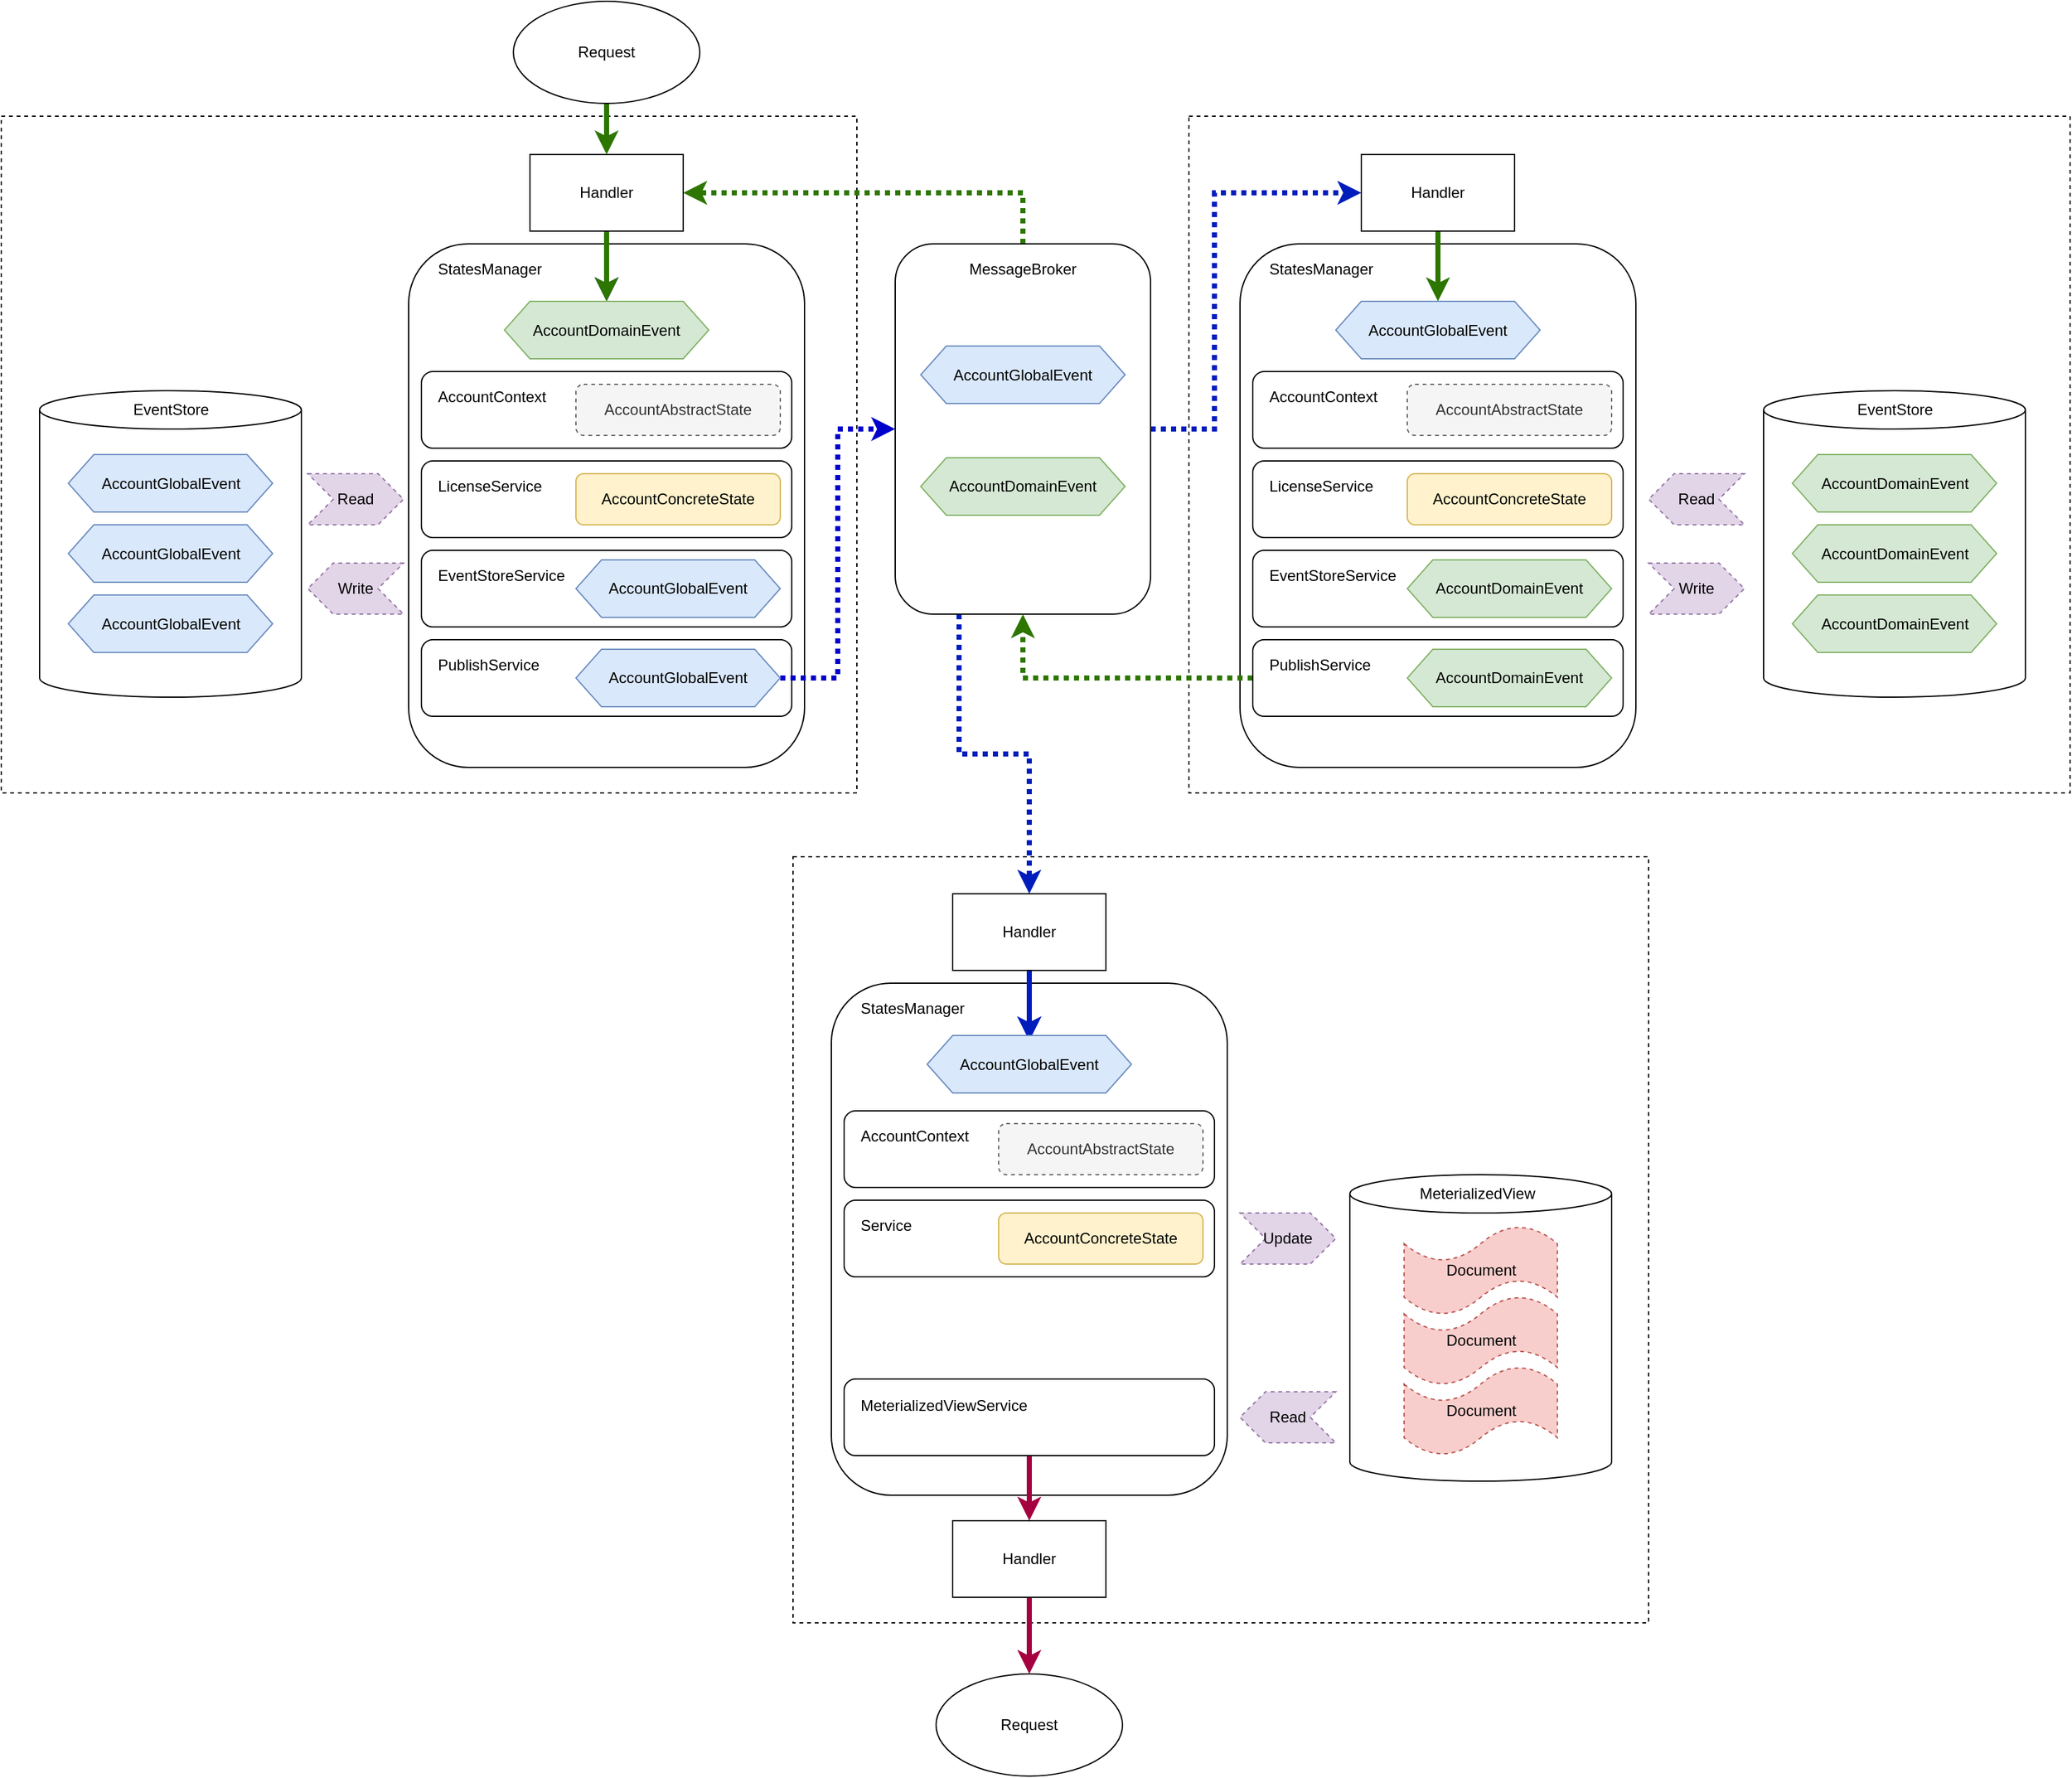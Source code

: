 <mxfile version="14.2.9" type="github">
  <diagram id="admTBz_KrJmi1BbA4oSx" name="Page-1">
    <mxGraphModel dx="2858" dy="1090" grid="1" gridSize="10" guides="1" tooltips="1" connect="1" arrows="1" fold="1" page="1" pageScale="1" pageWidth="827" pageHeight="1169" math="0" shadow="0">
      <root>
        <mxCell id="0" />
        <mxCell id="1" parent="0" />
        <mxCell id="mFbpa8uduFXjR7Y9WIhg-90" value="" style="rounded=0;whiteSpace=wrap;html=1;dashed=1;sketch=0;" vertex="1" parent="1">
          <mxGeometry x="-280" y="130" width="670" height="530" as="geometry" />
        </mxCell>
        <mxCell id="mFbpa8uduFXjR7Y9WIhg-89" value="" style="rounded=0;whiteSpace=wrap;html=1;dashed=1;sketch=0;" vertex="1" parent="1">
          <mxGeometry x="650" y="130" width="690" height="530" as="geometry" />
        </mxCell>
        <mxCell id="mFbpa8uduFXjR7Y9WIhg-88" value="" style="rounded=0;whiteSpace=wrap;html=1;dashed=1;sketch=0;" vertex="1" parent="1">
          <mxGeometry x="340" y="710" width="670" height="600" as="geometry" />
        </mxCell>
        <mxCell id="mFbpa8uduFXjR7Y9WIhg-39" value="" style="shape=cylinder3;whiteSpace=wrap;html=1;boundedLbl=1;backgroundOutline=1;size=15;" vertex="1" parent="1">
          <mxGeometry x="776" y="959" width="205" height="240" as="geometry" />
        </mxCell>
        <mxCell id="jYcr3VotyzjDWBihK4hr-34" value="" style="rounded=1;whiteSpace=wrap;html=1;strokeWidth=1;perimeterSpacing=0;" parent="1" vertex="1">
          <mxGeometry x="39" y="230" width="310" height="410" as="geometry" />
        </mxCell>
        <mxCell id="jYcr3VotyzjDWBihK4hr-35" value="" style="shape=cylinder3;whiteSpace=wrap;html=1;boundedLbl=1;backgroundOutline=1;size=15;" parent="1" vertex="1">
          <mxGeometry x="-250" y="345" width="205" height="240" as="geometry" />
        </mxCell>
        <mxCell id="jYcr3VotyzjDWBihK4hr-39" style="edgeStyle=orthogonalEdgeStyle;rounded=0;orthogonalLoop=1;jettySize=auto;html=1;entryX=0.5;entryY=0;entryDx=0;entryDy=0;strokeWidth=4;strokeColor=#0000CC;" parent="1" source="jYcr3VotyzjDWBihK4hr-40" target="jYcr3VotyzjDWBihK4hr-125" edge="1">
          <mxGeometry relative="1" as="geometry">
            <mxPoint x="194" y="265" as="targetPoint" />
          </mxGeometry>
        </mxCell>
        <mxCell id="mFbpa8uduFXjR7Y9WIhg-10" value="" style="edgeStyle=orthogonalEdgeStyle;rounded=0;orthogonalLoop=1;jettySize=auto;html=1;strokeWidth=4;fillColor=#60a917;strokeColor=#2D7600;" edge="1" parent="1" source="jYcr3VotyzjDWBihK4hr-40" target="jYcr3VotyzjDWBihK4hr-125">
          <mxGeometry relative="1" as="geometry" />
        </mxCell>
        <mxCell id="jYcr3VotyzjDWBihK4hr-40" value="Handler" style="rounded=0;whiteSpace=wrap;html=1;" parent="1" vertex="1">
          <mxGeometry x="134" y="160" width="120" height="60" as="geometry" />
        </mxCell>
        <mxCell id="jYcr3VotyzjDWBihK4hr-44" value="" style="rounded=1;whiteSpace=wrap;html=1;fillColor=#ffffff;" parent="1" vertex="1">
          <mxGeometry x="49" y="540" width="290" height="60" as="geometry" />
        </mxCell>
        <mxCell id="jYcr3VotyzjDWBihK4hr-48" value="" style="rounded=1;whiteSpace=wrap;html=1;fillColor=#ffffff;" parent="1" vertex="1">
          <mxGeometry x="49" y="470" width="290" height="60" as="geometry" />
        </mxCell>
        <mxCell id="jYcr3VotyzjDWBihK4hr-49" value="" style="rounded=1;whiteSpace=wrap;html=1;fillColor=#ffffff;" parent="1" vertex="1">
          <mxGeometry x="49" y="400" width="290" height="60" as="geometry" />
        </mxCell>
        <mxCell id="jYcr3VotyzjDWBihK4hr-50" value="" style="rounded=1;whiteSpace=wrap;html=1;fillColor=#ffffff;" parent="1" vertex="1">
          <mxGeometry x="49" y="330" width="290" height="60" as="geometry" />
        </mxCell>
        <mxCell id="jYcr3VotyzjDWBihK4hr-51" value="PublishService" style="text;html=1;strokeColor=none;fillColor=none;align=left;verticalAlign=middle;whiteSpace=wrap;rounded=0;" parent="1" vertex="1">
          <mxGeometry x="60" y="550" width="100" height="20" as="geometry" />
        </mxCell>
        <mxCell id="jYcr3VotyzjDWBihK4hr-52" value="EventStoreService" style="text;html=1;strokeColor=none;fillColor=none;align=left;verticalAlign=middle;whiteSpace=wrap;rounded=0;" parent="1" vertex="1">
          <mxGeometry x="60" y="480" width="100" height="20" as="geometry" />
        </mxCell>
        <mxCell id="jYcr3VotyzjDWBihK4hr-53" value="LicenseService" style="text;html=1;strokeColor=none;fillColor=none;align=left;verticalAlign=middle;whiteSpace=wrap;rounded=0;" parent="1" vertex="1">
          <mxGeometry x="60" y="410" width="100" height="20" as="geometry" />
        </mxCell>
        <mxCell id="jYcr3VotyzjDWBihK4hr-54" value="AccountContext" style="text;html=1;strokeColor=none;fillColor=none;align=left;verticalAlign=middle;whiteSpace=wrap;rounded=0;" parent="1" vertex="1">
          <mxGeometry x="60" y="340" width="100" height="20" as="geometry" />
        </mxCell>
        <mxCell id="jYcr3VotyzjDWBihK4hr-55" value="StatesManager" style="text;html=1;strokeColor=none;fillColor=none;align=left;verticalAlign=middle;whiteSpace=wrap;rounded=0;" parent="1" vertex="1">
          <mxGeometry x="60" y="240" width="100" height="20" as="geometry" />
        </mxCell>
        <mxCell id="jYcr3VotyzjDWBihK4hr-60" value="AccountGlobalEvent" style="shape=hexagon;perimeter=hexagonPerimeter2;whiteSpace=wrap;html=1;fixedSize=1;fillColor=#dae8fc;strokeColor=#6c8ebf;" parent="1" vertex="1">
          <mxGeometry x="170" y="477.5" width="160" height="45" as="geometry" />
        </mxCell>
        <mxCell id="jYcr3VotyzjDWBihK4hr-61" value="AccountConcreteState" style="rounded=1;whiteSpace=wrap;html=1;strokeWidth=1;fillColor=#fff2cc;strokeColor=#d6b656;" parent="1" vertex="1">
          <mxGeometry x="170" y="410" width="160" height="40" as="geometry" />
        </mxCell>
        <mxCell id="jYcr3VotyzjDWBihK4hr-64" value="AccountAbstractState" style="rounded=1;whiteSpace=wrap;html=1;strokeWidth=1;fillColor=#f5f5f5;strokeColor=#666666;fontColor=#333333;dashed=1;" parent="1" vertex="1">
          <mxGeometry x="170" y="340" width="160" height="40" as="geometry" />
        </mxCell>
        <mxCell id="jYcr3VotyzjDWBihK4hr-100" style="edgeStyle=orthogonalEdgeStyle;rounded=0;orthogonalLoop=1;jettySize=auto;html=1;entryX=0;entryY=0.5;entryDx=0;entryDy=0;strokeColor=#0000CC;strokeWidth=4;dashed=1;dashPattern=1 1;" parent="1" source="jYcr3VotyzjDWBihK4hr-68" target="jYcr3VotyzjDWBihK4hr-69" edge="1">
          <mxGeometry relative="1" as="geometry" />
        </mxCell>
        <mxCell id="jYcr3VotyzjDWBihK4hr-68" value="AccountGlobalEvent" style="shape=hexagon;perimeter=hexagonPerimeter2;whiteSpace=wrap;html=1;fixedSize=1;fillColor=#dae8fc;strokeColor=#6c8ebf;" parent="1" vertex="1">
          <mxGeometry x="170" y="547.5" width="160" height="45" as="geometry" />
        </mxCell>
        <mxCell id="mFbpa8uduFXjR7Y9WIhg-4" style="edgeStyle=orthogonalEdgeStyle;rounded=0;orthogonalLoop=1;jettySize=auto;html=1;entryX=1;entryY=0.5;entryDx=0;entryDy=0;strokeWidth=4;fillColor=#60a917;strokeColor=#2D7600;dashed=1;dashPattern=1 1;" edge="1" parent="1" source="jYcr3VotyzjDWBihK4hr-69" target="jYcr3VotyzjDWBihK4hr-40">
          <mxGeometry relative="1" as="geometry">
            <Array as="points">
              <mxPoint x="520" y="190" />
            </Array>
          </mxGeometry>
        </mxCell>
        <mxCell id="mFbpa8uduFXjR7Y9WIhg-6" style="edgeStyle=orthogonalEdgeStyle;rounded=0;orthogonalLoop=1;jettySize=auto;html=1;exitX=0.25;exitY=1;exitDx=0;exitDy=0;strokeWidth=4;fillColor=#0050ef;strokeColor=#001DBC;entryX=0.5;entryY=0;entryDx=0;entryDy=0;dashed=1;dashPattern=1 1;" edge="1" parent="1" source="jYcr3VotyzjDWBihK4hr-69" target="mFbpa8uduFXjR7Y9WIhg-46">
          <mxGeometry relative="1" as="geometry">
            <mxPoint x="470" y="710.0" as="targetPoint" />
            <Array as="points" />
          </mxGeometry>
        </mxCell>
        <mxCell id="mFbpa8uduFXjR7Y9WIhg-8" style="edgeStyle=orthogonalEdgeStyle;rounded=0;orthogonalLoop=1;jettySize=auto;html=1;entryX=0;entryY=0.5;entryDx=0;entryDy=0;strokeWidth=4;fillColor=#0050ef;strokeColor=#001DBC;dashed=1;dashPattern=1 1;" edge="1" parent="1" source="jYcr3VotyzjDWBihK4hr-69" target="jYcr3VotyzjDWBihK4hr-79">
          <mxGeometry relative="1" as="geometry">
            <Array as="points">
              <mxPoint x="670" y="375" />
              <mxPoint x="670" y="190" />
            </Array>
          </mxGeometry>
        </mxCell>
        <mxCell id="jYcr3VotyzjDWBihK4hr-69" value="" style="rounded=1;whiteSpace=wrap;html=1;strokeWidth=1;fillColor=#ffffff;" parent="1" vertex="1">
          <mxGeometry x="420" y="230" width="200" height="290" as="geometry" />
        </mxCell>
        <mxCell id="jYcr3VotyzjDWBihK4hr-73" style="edgeStyle=orthogonalEdgeStyle;rounded=0;orthogonalLoop=1;jettySize=auto;html=1;exitX=0.5;exitY=1;exitDx=0;exitDy=0;entryX=0.5;entryY=0;entryDx=0;entryDy=0;strokeColor=#2D7600;strokeWidth=4;fillColor=#60a917;" parent="1" source="jYcr3VotyzjDWBihK4hr-72" target="jYcr3VotyzjDWBihK4hr-40" edge="1">
          <mxGeometry relative="1" as="geometry" />
        </mxCell>
        <mxCell id="jYcr3VotyzjDWBihK4hr-72" value="Request" style="ellipse;whiteSpace=wrap;html=1;strokeWidth=1;fillColor=#ffffff;" parent="1" vertex="1">
          <mxGeometry x="121" y="40" width="146" height="80" as="geometry" />
        </mxCell>
        <mxCell id="jYcr3VotyzjDWBihK4hr-74" value="" style="rounded=1;whiteSpace=wrap;html=1;strokeWidth=1;perimeterSpacing=0;" parent="1" vertex="1">
          <mxGeometry x="690" y="230" width="310" height="410" as="geometry" />
        </mxCell>
        <mxCell id="jYcr3VotyzjDWBihK4hr-75" value="" style="shape=cylinder3;whiteSpace=wrap;html=1;boundedLbl=1;backgroundOutline=1;size=15;" parent="1" vertex="1">
          <mxGeometry x="1100" y="345" width="205" height="240" as="geometry" />
        </mxCell>
        <mxCell id="jYcr3VotyzjDWBihK4hr-78" style="edgeStyle=orthogonalEdgeStyle;rounded=0;orthogonalLoop=1;jettySize=auto;html=1;entryX=0.5;entryY=0;entryDx=0;entryDy=0;strokeWidth=4;strokeColor=#2D7600;fillColor=#60a917;" parent="1" source="jYcr3VotyzjDWBihK4hr-79" target="jYcr3VotyzjDWBihK4hr-114" edge="1">
          <mxGeometry relative="1" as="geometry">
            <mxPoint x="845" y="265" as="targetPoint" />
          </mxGeometry>
        </mxCell>
        <mxCell id="jYcr3VotyzjDWBihK4hr-79" value="Handler" style="rounded=0;whiteSpace=wrap;html=1;" parent="1" vertex="1">
          <mxGeometry x="785" y="160" width="120" height="60" as="geometry" />
        </mxCell>
        <mxCell id="mFbpa8uduFXjR7Y9WIhg-1" style="edgeStyle=orthogonalEdgeStyle;rounded=0;orthogonalLoop=1;jettySize=auto;html=1;entryX=0.5;entryY=1;entryDx=0;entryDy=0;strokeWidth=4;fillColor=#60a917;strokeColor=#2D7600;dashed=1;dashPattern=1 1;" edge="1" parent="1" source="jYcr3VotyzjDWBihK4hr-80" target="jYcr3VotyzjDWBihK4hr-69">
          <mxGeometry relative="1" as="geometry" />
        </mxCell>
        <mxCell id="jYcr3VotyzjDWBihK4hr-80" value="" style="rounded=1;whiteSpace=wrap;html=1;fillColor=#ffffff;" parent="1" vertex="1">
          <mxGeometry x="700" y="540" width="290" height="60" as="geometry" />
        </mxCell>
        <mxCell id="jYcr3VotyzjDWBihK4hr-85" value="" style="rounded=1;whiteSpace=wrap;html=1;fillColor=#ffffff;" parent="1" vertex="1">
          <mxGeometry x="700" y="470" width="290" height="60" as="geometry" />
        </mxCell>
        <mxCell id="jYcr3VotyzjDWBihK4hr-86" value="" style="rounded=1;whiteSpace=wrap;html=1;fillColor=#ffffff;" parent="1" vertex="1">
          <mxGeometry x="700" y="400" width="290" height="60" as="geometry" />
        </mxCell>
        <mxCell id="jYcr3VotyzjDWBihK4hr-87" value="" style="rounded=1;whiteSpace=wrap;html=1;fillColor=#ffffff;" parent="1" vertex="1">
          <mxGeometry x="700" y="330" width="290" height="60" as="geometry" />
        </mxCell>
        <mxCell id="jYcr3VotyzjDWBihK4hr-88" value="PublishService" style="text;html=1;strokeColor=none;fillColor=none;align=left;verticalAlign=middle;whiteSpace=wrap;rounded=0;" parent="1" vertex="1">
          <mxGeometry x="711" y="550" width="100" height="20" as="geometry" />
        </mxCell>
        <mxCell id="jYcr3VotyzjDWBihK4hr-89" value="EventStoreService" style="text;html=1;strokeColor=none;fillColor=none;align=left;verticalAlign=middle;whiteSpace=wrap;rounded=0;" parent="1" vertex="1">
          <mxGeometry x="711" y="480" width="100" height="20" as="geometry" />
        </mxCell>
        <mxCell id="jYcr3VotyzjDWBihK4hr-90" value="LicenseService" style="text;html=1;strokeColor=none;fillColor=none;align=left;verticalAlign=middle;whiteSpace=wrap;rounded=0;" parent="1" vertex="1">
          <mxGeometry x="711" y="410" width="100" height="20" as="geometry" />
        </mxCell>
        <mxCell id="jYcr3VotyzjDWBihK4hr-91" value="AccountContext" style="text;html=1;strokeColor=none;fillColor=none;align=left;verticalAlign=middle;whiteSpace=wrap;rounded=0;" parent="1" vertex="1">
          <mxGeometry x="711" y="340" width="100" height="20" as="geometry" />
        </mxCell>
        <mxCell id="jYcr3VotyzjDWBihK4hr-92" value="StatesManager" style="text;html=1;strokeColor=none;fillColor=none;align=left;verticalAlign=middle;whiteSpace=wrap;rounded=0;" parent="1" vertex="1">
          <mxGeometry x="711" y="240" width="100" height="20" as="geometry" />
        </mxCell>
        <mxCell id="jYcr3VotyzjDWBihK4hr-101" value="MessageBroker" style="text;html=1;strokeColor=none;fillColor=none;align=center;verticalAlign=middle;whiteSpace=wrap;rounded=0;" parent="1" vertex="1">
          <mxGeometry x="470" y="240" width="100" height="20" as="geometry" />
        </mxCell>
        <mxCell id="jYcr3VotyzjDWBihK4hr-102" value="AccountGlobalEvent" style="shape=hexagon;perimeter=hexagonPerimeter2;whiteSpace=wrap;html=1;fixedSize=1;fillColor=#dae8fc;strokeColor=#6c8ebf;" parent="1" vertex="1">
          <mxGeometry x="440" y="310" width="160" height="45" as="geometry" />
        </mxCell>
        <mxCell id="jYcr3VotyzjDWBihK4hr-111" value="EventStore" style="text;html=1;strokeColor=none;fillColor=none;align=center;verticalAlign=middle;whiteSpace=wrap;rounded=0;" parent="1" vertex="1">
          <mxGeometry x="-197.5" y="350" width="100" height="20" as="geometry" />
        </mxCell>
        <mxCell id="jYcr3VotyzjDWBihK4hr-112" value="EventStore" style="text;html=1;strokeColor=none;fillColor=none;align=center;verticalAlign=middle;whiteSpace=wrap;rounded=0;" parent="1" vertex="1">
          <mxGeometry x="1152.5" y="350" width="100" height="20" as="geometry" />
        </mxCell>
        <mxCell id="jYcr3VotyzjDWBihK4hr-114" value="AccountGlobalEvent" style="shape=hexagon;perimeter=hexagonPerimeter2;whiteSpace=wrap;html=1;fixedSize=1;fillColor=#dae8fc;strokeColor=#6c8ebf;" parent="1" vertex="1">
          <mxGeometry x="765" y="275" width="160" height="45" as="geometry" />
        </mxCell>
        <mxCell id="jYcr3VotyzjDWBihK4hr-125" value="AccountDomainEvent" style="shape=hexagon;perimeter=hexagonPerimeter2;whiteSpace=wrap;html=1;fixedSize=1;fillColor=#d5e8d4;strokeColor=#82b366;" parent="1" vertex="1">
          <mxGeometry x="114" y="275" width="160" height="45" as="geometry" />
        </mxCell>
        <mxCell id="mFbpa8uduFXjR7Y9WIhg-7" value="MeterializedView" style="text;html=1;strokeColor=none;fillColor=none;align=center;verticalAlign=middle;whiteSpace=wrap;rounded=0;" vertex="1" parent="1">
          <mxGeometry x="826" y="964" width="100" height="20" as="geometry" />
        </mxCell>
        <mxCell id="mFbpa8uduFXjR7Y9WIhg-11" value="AccountAbstractState" style="rounded=1;whiteSpace=wrap;html=1;strokeWidth=1;fillColor=#f5f5f5;strokeColor=#666666;fontColor=#333333;dashed=1;" vertex="1" parent="1">
          <mxGeometry x="821" y="340" width="160" height="40" as="geometry" />
        </mxCell>
        <mxCell id="mFbpa8uduFXjR7Y9WIhg-12" value="AccountConcreteState" style="rounded=1;whiteSpace=wrap;html=1;strokeWidth=1;fillColor=#fff2cc;strokeColor=#d6b656;" vertex="1" parent="1">
          <mxGeometry x="821" y="410" width="160" height="40" as="geometry" />
        </mxCell>
        <mxCell id="mFbpa8uduFXjR7Y9WIhg-13" value="AccountDomainEvent" style="shape=hexagon;perimeter=hexagonPerimeter2;whiteSpace=wrap;html=1;fixedSize=1;fillColor=#d5e8d4;strokeColor=#82b366;" vertex="1" parent="1">
          <mxGeometry x="821" y="477.5" width="160" height="45" as="geometry" />
        </mxCell>
        <mxCell id="mFbpa8uduFXjR7Y9WIhg-14" value="AccountDomainEvent" style="shape=hexagon;perimeter=hexagonPerimeter2;whiteSpace=wrap;html=1;fixedSize=1;fillColor=#d5e8d4;strokeColor=#82b366;" vertex="1" parent="1">
          <mxGeometry x="821" y="547.5" width="160" height="45" as="geometry" />
        </mxCell>
        <mxCell id="mFbpa8uduFXjR7Y9WIhg-15" value="AccountDomainEvent" style="shape=hexagon;perimeter=hexagonPerimeter2;whiteSpace=wrap;html=1;fixedSize=1;fillColor=#d5e8d4;strokeColor=#82b366;" vertex="1" parent="1">
          <mxGeometry x="1122.5" y="395" width="160" height="45" as="geometry" />
        </mxCell>
        <mxCell id="mFbpa8uduFXjR7Y9WIhg-16" value="AccountDomainEvent" style="shape=hexagon;perimeter=hexagonPerimeter2;whiteSpace=wrap;html=1;fixedSize=1;fillColor=#d5e8d4;strokeColor=#82b366;" vertex="1" parent="1">
          <mxGeometry x="1122.5" y="450" width="160" height="45" as="geometry" />
        </mxCell>
        <mxCell id="mFbpa8uduFXjR7Y9WIhg-17" value="AccountDomainEvent" style="shape=hexagon;perimeter=hexagonPerimeter2;whiteSpace=wrap;html=1;fixedSize=1;fillColor=#d5e8d4;strokeColor=#82b366;" vertex="1" parent="1">
          <mxGeometry x="1122.5" y="505" width="160" height="45" as="geometry" />
        </mxCell>
        <mxCell id="mFbpa8uduFXjR7Y9WIhg-18" value="AccountGlobalEvent" style="shape=hexagon;perimeter=hexagonPerimeter2;whiteSpace=wrap;html=1;fixedSize=1;fillColor=#dae8fc;strokeColor=#6c8ebf;" vertex="1" parent="1">
          <mxGeometry x="-227.5" y="395" width="160" height="45" as="geometry" />
        </mxCell>
        <mxCell id="mFbpa8uduFXjR7Y9WIhg-19" value="AccountGlobalEvent" style="shape=hexagon;perimeter=hexagonPerimeter2;whiteSpace=wrap;html=1;fixedSize=1;fillColor=#dae8fc;strokeColor=#6c8ebf;" vertex="1" parent="1">
          <mxGeometry x="-227.5" y="450" width="160" height="45" as="geometry" />
        </mxCell>
        <mxCell id="mFbpa8uduFXjR7Y9WIhg-20" value="AccountGlobalEvent" style="shape=hexagon;perimeter=hexagonPerimeter2;whiteSpace=wrap;html=1;fixedSize=1;fillColor=#dae8fc;strokeColor=#6c8ebf;" vertex="1" parent="1">
          <mxGeometry x="-227.5" y="505" width="160" height="45" as="geometry" />
        </mxCell>
        <mxCell id="mFbpa8uduFXjR7Y9WIhg-21" value="AccountDomainEvent" style="shape=hexagon;perimeter=hexagonPerimeter2;whiteSpace=wrap;html=1;fixedSize=1;fillColor=#d5e8d4;strokeColor=#82b366;" vertex="1" parent="1">
          <mxGeometry x="440" y="397.5" width="160" height="45" as="geometry" />
        </mxCell>
        <mxCell id="mFbpa8uduFXjR7Y9WIhg-27" value="Document" style="shape=tape;whiteSpace=wrap;html=1;dashed=1;fillColor=#f8cecc;strokeColor=#b85450;" vertex="1" parent="1">
          <mxGeometry x="818.5" y="999" width="120" height="70" as="geometry" />
        </mxCell>
        <mxCell id="mFbpa8uduFXjR7Y9WIhg-29" value="&lt;span&gt;Document&lt;/span&gt;" style="shape=tape;whiteSpace=wrap;html=1;dashed=1;fillColor=#f8cecc;strokeColor=#b85450;" vertex="1" parent="1">
          <mxGeometry x="818.5" y="1054" width="120" height="70" as="geometry" />
        </mxCell>
        <mxCell id="mFbpa8uduFXjR7Y9WIhg-30" value="&lt;span&gt;Document&lt;/span&gt;" style="shape=tape;whiteSpace=wrap;html=1;dashed=1;fillColor=#f8cecc;strokeColor=#b85450;" vertex="1" parent="1">
          <mxGeometry x="818.5" y="1109" width="120" height="70" as="geometry" />
        </mxCell>
        <mxCell id="mFbpa8uduFXjR7Y9WIhg-42" value="" style="rounded=1;whiteSpace=wrap;html=1;strokeWidth=1;perimeterSpacing=0;" vertex="1" parent="1">
          <mxGeometry x="370" y="809" width="310" height="401" as="geometry" />
        </mxCell>
        <mxCell id="mFbpa8uduFXjR7Y9WIhg-44" style="edgeStyle=orthogonalEdgeStyle;rounded=0;orthogonalLoop=1;jettySize=auto;html=1;entryX=0.5;entryY=0;entryDx=0;entryDy=0;strokeWidth=4;strokeColor=#0000CC;" edge="1" parent="1" source="mFbpa8uduFXjR7Y9WIhg-46">
          <mxGeometry relative="1" as="geometry">
            <mxPoint x="525" y="854" as="targetPoint" />
          </mxGeometry>
        </mxCell>
        <mxCell id="mFbpa8uduFXjR7Y9WIhg-45" value="" style="edgeStyle=orthogonalEdgeStyle;rounded=0;orthogonalLoop=1;jettySize=auto;html=1;strokeWidth=4;fillColor=#0050ef;strokeColor=#001DBC;" edge="1" parent="1" source="mFbpa8uduFXjR7Y9WIhg-46">
          <mxGeometry relative="1" as="geometry">
            <mxPoint x="525" y="854" as="targetPoint" />
          </mxGeometry>
        </mxCell>
        <mxCell id="mFbpa8uduFXjR7Y9WIhg-46" value="Handler" style="rounded=0;whiteSpace=wrap;html=1;" vertex="1" parent="1">
          <mxGeometry x="465" y="739" width="120" height="60" as="geometry" />
        </mxCell>
        <mxCell id="mFbpa8uduFXjR7Y9WIhg-85" style="edgeStyle=orthogonalEdgeStyle;rounded=0;orthogonalLoop=1;jettySize=auto;html=1;exitX=0.5;exitY=1;exitDx=0;exitDy=0;entryX=0.5;entryY=0;entryDx=0;entryDy=0;strokeWidth=4;fillColor=#d80073;strokeColor=#A50040;" edge="1" parent="1" source="mFbpa8uduFXjR7Y9WIhg-49" target="mFbpa8uduFXjR7Y9WIhg-84">
          <mxGeometry relative="1" as="geometry" />
        </mxCell>
        <mxCell id="mFbpa8uduFXjR7Y9WIhg-49" value="" style="rounded=1;whiteSpace=wrap;html=1;fillColor=#ffffff;" vertex="1" parent="1">
          <mxGeometry x="380" y="1119" width="290" height="60" as="geometry" />
        </mxCell>
        <mxCell id="mFbpa8uduFXjR7Y9WIhg-51" value="" style="rounded=1;whiteSpace=wrap;html=1;fillColor=#ffffff;" vertex="1" parent="1">
          <mxGeometry x="380" y="979" width="290" height="60" as="geometry" />
        </mxCell>
        <mxCell id="mFbpa8uduFXjR7Y9WIhg-52" value="" style="rounded=1;whiteSpace=wrap;html=1;fillColor=#ffffff;" vertex="1" parent="1">
          <mxGeometry x="380" y="909" width="290" height="60" as="geometry" />
        </mxCell>
        <mxCell id="mFbpa8uduFXjR7Y9WIhg-54" value="&lt;span style=&quot;text-align: center&quot;&gt;MeterializedViewService&lt;br&gt;&lt;/span&gt;" style="text;html=1;strokeColor=none;fillColor=none;align=left;verticalAlign=middle;whiteSpace=wrap;rounded=0;" vertex="1" parent="1">
          <mxGeometry x="391" y="1130" width="100" height="20" as="geometry" />
        </mxCell>
        <mxCell id="mFbpa8uduFXjR7Y9WIhg-55" value="Service" style="text;html=1;strokeColor=none;fillColor=none;align=left;verticalAlign=middle;whiteSpace=wrap;rounded=0;" vertex="1" parent="1">
          <mxGeometry x="391" y="989" width="100" height="20" as="geometry" />
        </mxCell>
        <mxCell id="mFbpa8uduFXjR7Y9WIhg-56" value="AccountContext" style="text;html=1;strokeColor=none;fillColor=none;align=left;verticalAlign=middle;whiteSpace=wrap;rounded=0;" vertex="1" parent="1">
          <mxGeometry x="391" y="919" width="100" height="20" as="geometry" />
        </mxCell>
        <mxCell id="mFbpa8uduFXjR7Y9WIhg-57" value="StatesManager" style="text;html=1;strokeColor=none;fillColor=none;align=left;verticalAlign=middle;whiteSpace=wrap;rounded=0;" vertex="1" parent="1">
          <mxGeometry x="391" y="819" width="100" height="20" as="geometry" />
        </mxCell>
        <mxCell id="mFbpa8uduFXjR7Y9WIhg-59" value="AccountConcreteState" style="rounded=1;whiteSpace=wrap;html=1;strokeWidth=1;fillColor=#fff2cc;strokeColor=#d6b656;" vertex="1" parent="1">
          <mxGeometry x="501" y="989" width="160" height="40" as="geometry" />
        </mxCell>
        <mxCell id="mFbpa8uduFXjR7Y9WIhg-61" value="AccountAbstractState" style="rounded=1;whiteSpace=wrap;html=1;strokeWidth=1;fillColor=#f5f5f5;strokeColor=#666666;fontColor=#333333;dashed=1;" vertex="1" parent="1">
          <mxGeometry x="501" y="919" width="160" height="40" as="geometry" />
        </mxCell>
        <mxCell id="mFbpa8uduFXjR7Y9WIhg-69" value="AccountGlobalEvent" style="shape=hexagon;perimeter=hexagonPerimeter2;whiteSpace=wrap;html=1;fixedSize=1;fillColor=#dae8fc;strokeColor=#6c8ebf;" vertex="1" parent="1">
          <mxGeometry x="445" y="850" width="160" height="45" as="geometry" />
        </mxCell>
        <mxCell id="mFbpa8uduFXjR7Y9WIhg-76" value="Read" style="shape=step;perimeter=stepPerimeter;whiteSpace=wrap;html=1;fixedSize=1;dashed=1;fillColor=#e1d5e7;strokeColor=#9673a6;" vertex="1" parent="1">
          <mxGeometry x="-40" y="410" width="75" height="40" as="geometry" />
        </mxCell>
        <mxCell id="mFbpa8uduFXjR7Y9WIhg-78" value="Write" style="shape=step;perimeter=stepPerimeter;whiteSpace=wrap;html=1;fixedSize=1;dashed=1;fillColor=#e1d5e7;strokeColor=#9673a6;rounded=0;sketch=0;flipH=1;" vertex="1" parent="1">
          <mxGeometry x="-40" y="480" width="75" height="40" as="geometry" />
        </mxCell>
        <mxCell id="mFbpa8uduFXjR7Y9WIhg-79" value="Read" style="shape=step;perimeter=stepPerimeter;whiteSpace=wrap;html=1;fixedSize=1;dashed=1;fillColor=#e1d5e7;strokeColor=#9673a6;flipH=1;" vertex="1" parent="1">
          <mxGeometry x="1010" y="410" width="75" height="40" as="geometry" />
        </mxCell>
        <mxCell id="mFbpa8uduFXjR7Y9WIhg-80" value="Write" style="shape=step;perimeter=stepPerimeter;whiteSpace=wrap;html=1;fixedSize=1;dashed=1;fillColor=#e1d5e7;strokeColor=#9673a6;rounded=0;sketch=0;flipH=0;" vertex="1" parent="1">
          <mxGeometry x="1010" y="480" width="75" height="40" as="geometry" />
        </mxCell>
        <mxCell id="mFbpa8uduFXjR7Y9WIhg-82" value="Update" style="shape=step;perimeter=stepPerimeter;whiteSpace=wrap;html=1;fixedSize=1;dashed=1;fillColor=#e1d5e7;strokeColor=#9673a6;rounded=0;sketch=0;flipH=0;" vertex="1" parent="1">
          <mxGeometry x="690" y="989" width="75" height="40" as="geometry" />
        </mxCell>
        <mxCell id="mFbpa8uduFXjR7Y9WIhg-83" value="Read" style="shape=step;perimeter=stepPerimeter;whiteSpace=wrap;html=1;fixedSize=1;dashed=1;fillColor=#e1d5e7;strokeColor=#9673a6;flipH=1;" vertex="1" parent="1">
          <mxGeometry x="690" y="1129" width="75" height="40" as="geometry" />
        </mxCell>
        <mxCell id="mFbpa8uduFXjR7Y9WIhg-87" style="edgeStyle=orthogonalEdgeStyle;rounded=0;orthogonalLoop=1;jettySize=auto;html=1;exitX=0.5;exitY=1;exitDx=0;exitDy=0;entryX=0.5;entryY=0;entryDx=0;entryDy=0;strokeWidth=4;fillColor=#d80073;strokeColor=#A50040;" edge="1" parent="1" source="mFbpa8uduFXjR7Y9WIhg-84" target="mFbpa8uduFXjR7Y9WIhg-86">
          <mxGeometry relative="1" as="geometry" />
        </mxCell>
        <mxCell id="mFbpa8uduFXjR7Y9WIhg-84" value="Handler" style="rounded=0;whiteSpace=wrap;html=1;" vertex="1" parent="1">
          <mxGeometry x="465" y="1230" width="120" height="60" as="geometry" />
        </mxCell>
        <mxCell id="mFbpa8uduFXjR7Y9WIhg-86" value="Request" style="ellipse;whiteSpace=wrap;html=1;strokeWidth=1;fillColor=#ffffff;" vertex="1" parent="1">
          <mxGeometry x="452" y="1350" width="146" height="80" as="geometry" />
        </mxCell>
      </root>
    </mxGraphModel>
  </diagram>
</mxfile>
